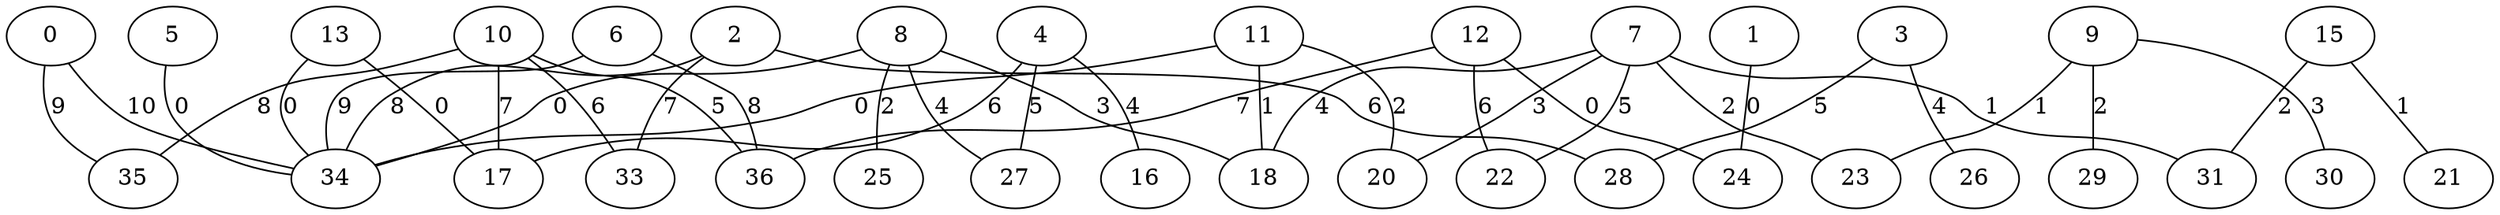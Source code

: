 graph {
    0 -- 34 [label=10]
    0 -- 35 [label=9]
    1 -- 24 [label=0]
    2 -- 33 [label=7]
    2 -- 34 [label=8]
    2 -- 28 [label=6]
    3 -- 28 [label=5]
    3 -- 26 [label=4]
    4 -- 27 [label=5]
    4 -- 17 [label=6]
    4 -- 16 [label=4]
    5 -- 34 [label=0]
    6 -- 34 [label=9]
    6 -- 36 [label=8]
    7 -- 22 [label=5]
    7 -- 18 [label=4]
    7 -- 20 [label=3]
    7 -- 23 [label=2]
    7 -- 31 [label=1]
    8 -- 18 [label=3]
    8 -- 27 [label=4]
    8 -- 34 [label=0]
    8 -- 25 [label=2]
    9 -- 23 [label=1]
    9 -- 29 [label=2]
    9 -- 30 [label=3]
    10 -- 17 [label=7]
    10 -- 35 [label=8]
    10 -- 33 [label=6]
    10 -- 36 [label=5]
    11 -- 34 [label=0]
    11 -- 20 [label=2]
    11 -- 18 [label=1]
    12 -- 36 [label=7]
    12 -- 22 [label=6]
    12 -- 24 [label=0]
    13 -- 17 [label=0]
    13 -- 34 [label=0]
    15 -- 31 [label=2]
    15 -- 21 [label=1]
}
